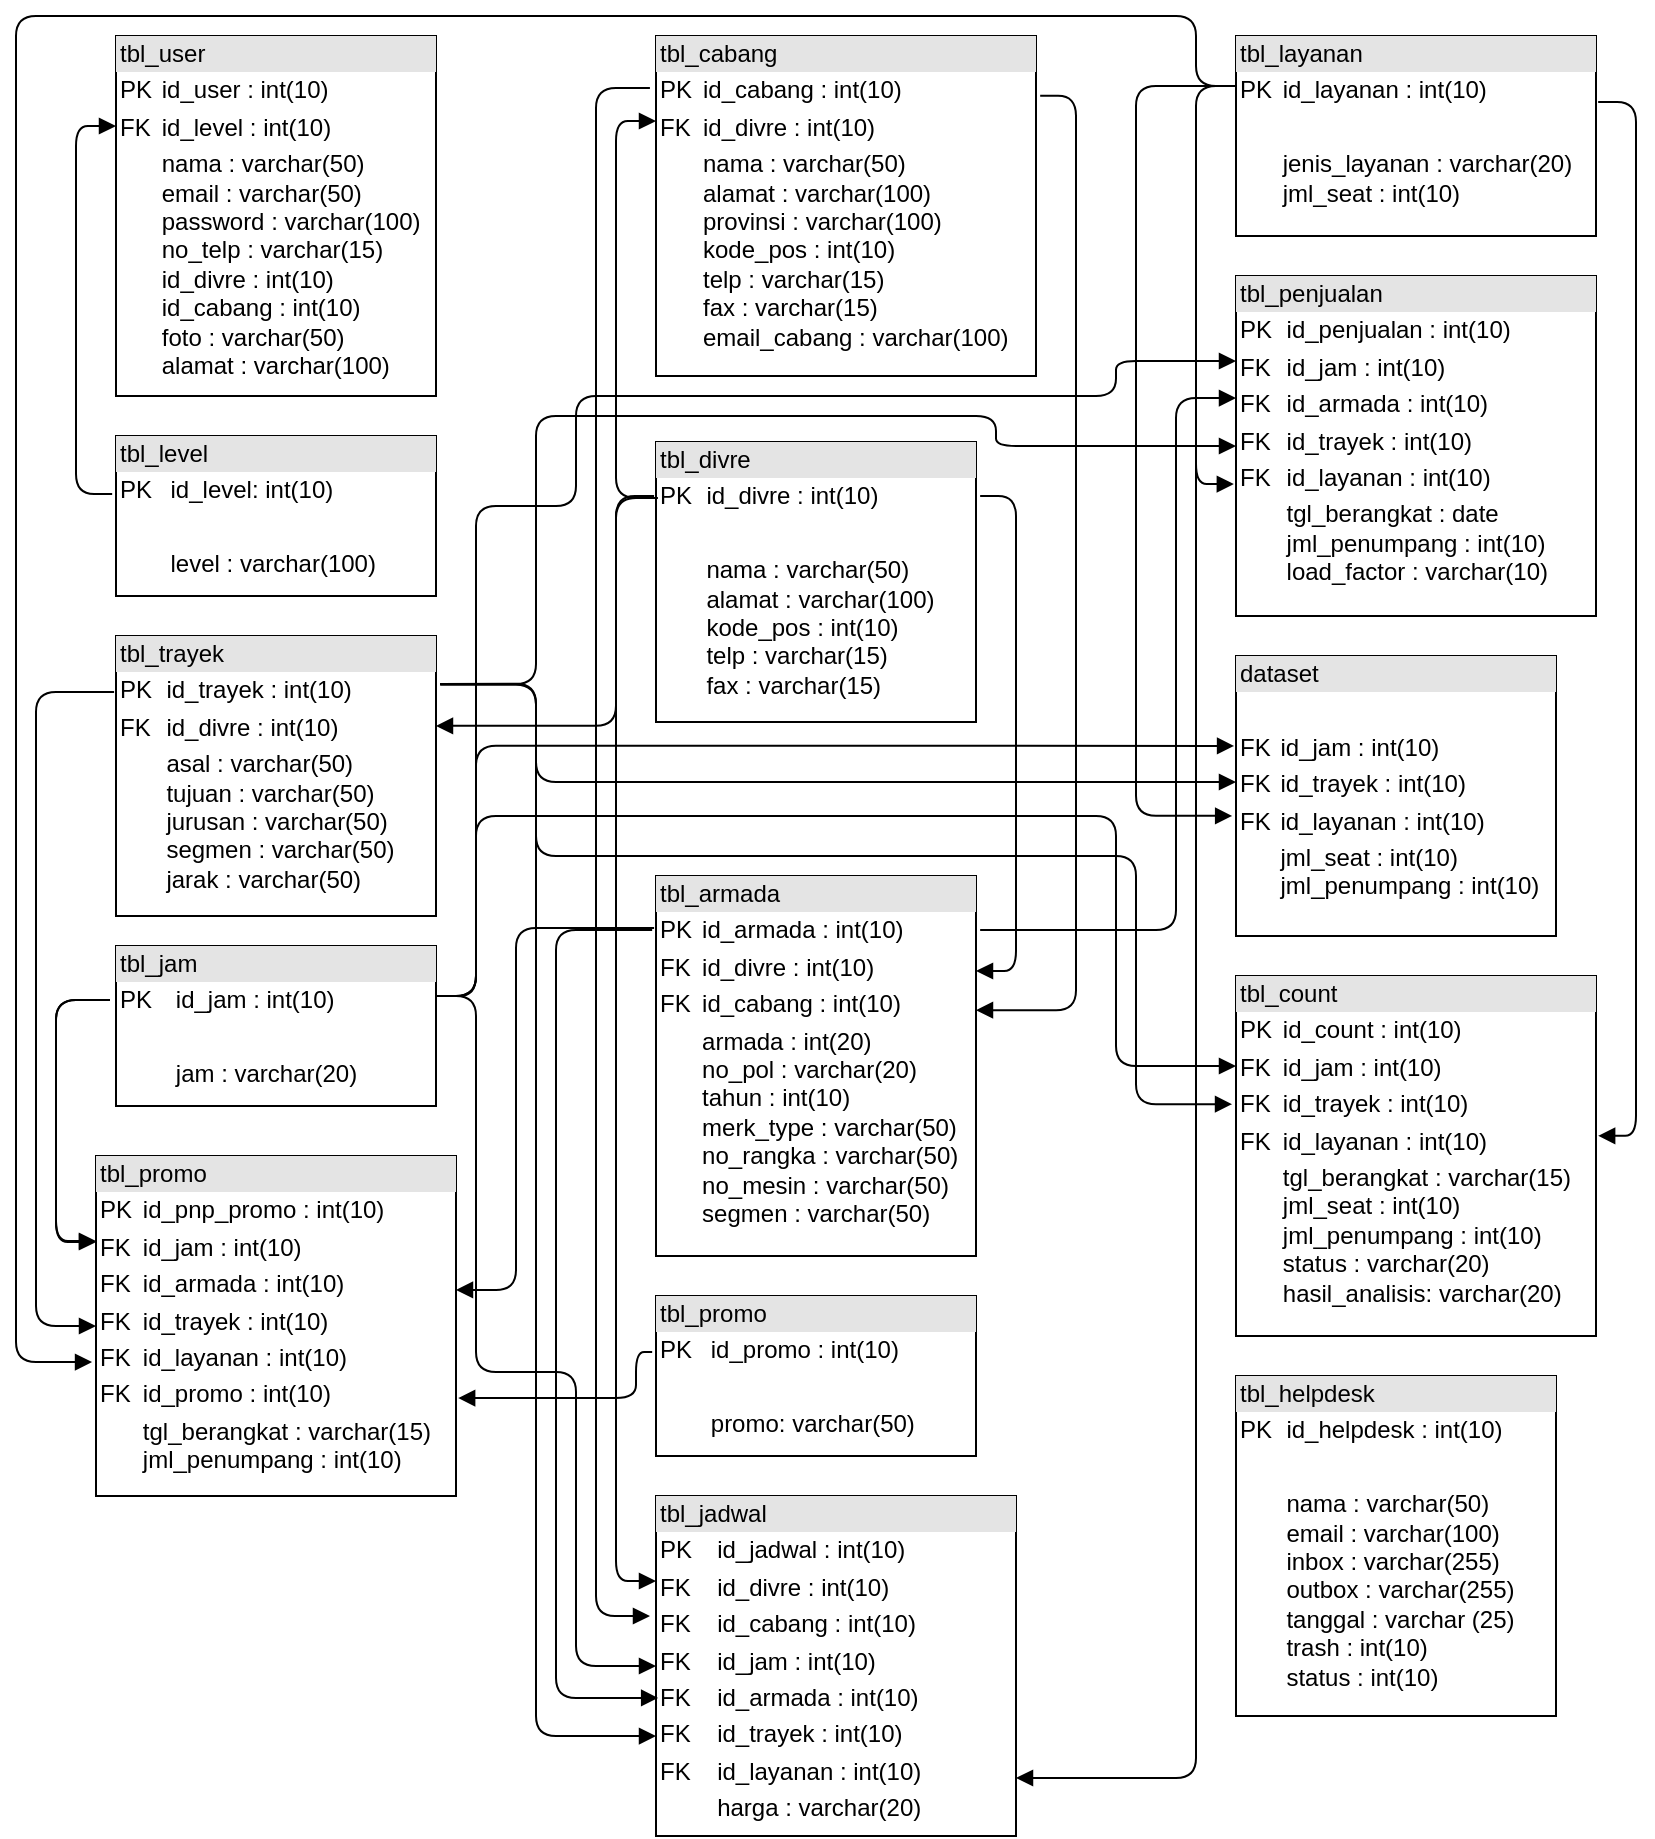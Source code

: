 <mxfile version="10.7.9" type="github"><diagram id="iDcpFwew9G3KRtOqhwn0" name="Page-1"><mxGraphModel dx="951" dy="434" grid="1" gridSize="10" guides="1" tooltips="1" connect="1" arrows="1" fold="1" page="1" pageScale="1" pageWidth="850" pageHeight="1100" math="0" shadow="0"><root><mxCell id="0"/><mxCell id="1" parent="0"/><mxCell id="OcaQYi3DWX6enCrN7TMO-10" value="&lt;div style=&quot;box-sizing: border-box ; width: 100% ; background: #e4e4e4 ; padding: 2px&quot;&gt;tbl_user&lt;/div&gt;&lt;table style=&quot;width: 100% ; font-size: 1em&quot; cellspacing=&quot;0&quot; cellpadding=&quot;2&quot;&gt;&lt;tbody&gt;&lt;tr&gt;&lt;td&gt;PK&lt;/td&gt;&lt;td&gt;id_user : int(10)&lt;br&gt;&lt;/td&gt;&lt;/tr&gt;&lt;tr&gt;&lt;td&gt;FK&lt;br&gt;&lt;/td&gt;&lt;td&gt;id_level : int(10)&lt;br&gt;&lt;/td&gt;&lt;/tr&gt;&lt;tr&gt;&lt;td&gt;&lt;br&gt;&lt;/td&gt;&lt;td&gt;nama : varchar(50)&lt;br&gt;email : varchar(50)&lt;br&gt;password : varchar(100)&lt;br&gt;no_telp : varchar(15)&lt;br&gt;id_divre : int(10)&lt;br&gt;id_cabang : int(10)&lt;br&gt;foto : varchar(50)&lt;br&gt;alamat : varchar(100)&lt;br&gt;&lt;br&gt;&lt;br&gt;&lt;/td&gt;&lt;/tr&gt;&lt;/tbody&gt;&lt;/table&gt;" style="verticalAlign=top;align=left;overflow=fill;html=1;" parent="1" vertex="1"><mxGeometry x="70" y="30" width="160" height="180" as="geometry"/></mxCell><mxCell id="msrXH95pnR_zULDC1630-1" value="&lt;div style=&quot;box-sizing: border-box ; width: 100% ; background: #e4e4e4 ; padding: 2px&quot;&gt;tbl_level&lt;/div&gt;&lt;table style=&quot;width: 100% ; font-size: 1em&quot; cellspacing=&quot;0&quot; cellpadding=&quot;2&quot;&gt;&lt;tbody&gt;&lt;tr&gt;&lt;td&gt;PK&lt;/td&gt;&lt;td&gt;id_level: int(10)&lt;br&gt;&lt;/td&gt;&lt;/tr&gt;&lt;tr&gt;&lt;td&gt;&lt;br&gt;&lt;/td&gt;&lt;td&gt;&lt;br&gt;&lt;/td&gt;&lt;/tr&gt;&lt;tr&gt;&lt;td&gt;&lt;br&gt;&lt;/td&gt;&lt;td&gt;level : varchar(100)&lt;br&gt;&lt;br&gt;&lt;br&gt;&lt;/td&gt;&lt;/tr&gt;&lt;/tbody&gt;&lt;/table&gt;" style="verticalAlign=top;align=left;overflow=fill;html=1;" vertex="1" parent="1"><mxGeometry x="70" y="230" width="160" height="80" as="geometry"/></mxCell><mxCell id="msrXH95pnR_zULDC1630-2" value="&lt;div style=&quot;box-sizing: border-box ; width: 100% ; background: #e4e4e4 ; padding: 2px&quot;&gt;tbl_cabang&lt;/div&gt;&lt;table style=&quot;width: 100% ; font-size: 1em&quot; cellspacing=&quot;0&quot; cellpadding=&quot;2&quot;&gt;&lt;tbody&gt;&lt;tr&gt;&lt;td&gt;PK&lt;/td&gt;&lt;td&gt;id_cabang : int(10)&lt;br&gt;&lt;/td&gt;&lt;/tr&gt;&lt;tr&gt;&lt;td&gt;FK&lt;br&gt;&lt;/td&gt;&lt;td&gt;id_divre : int(10)&lt;br&gt;&lt;/td&gt;&lt;/tr&gt;&lt;tr&gt;&lt;td&gt;&lt;br&gt;&lt;/td&gt;&lt;td&gt;nama : varchar(50)&lt;br&gt;alamat : varchar(100)&lt;br&gt;provinsi : varchar(100)&lt;br&gt;kode_pos : int(10)&lt;br&gt;telp : varchar(15)&lt;br&gt;fax : varchar(15)&lt;br&gt;email_cabang : varchar(100)&lt;br&gt;&lt;br&gt;&lt;br&gt;&lt;/td&gt;&lt;/tr&gt;&lt;/tbody&gt;&lt;/table&gt;" style="verticalAlign=top;align=left;overflow=fill;html=1;" vertex="1" parent="1"><mxGeometry x="340" y="30" width="190" height="170" as="geometry"/></mxCell><mxCell id="msrXH95pnR_zULDC1630-3" value="&lt;div style=&quot;box-sizing: border-box ; width: 100% ; background: #e4e4e4 ; padding: 2px&quot;&gt;tbl_divre&lt;/div&gt;&lt;table style=&quot;width: 100% ; font-size: 1em&quot; cellspacing=&quot;0&quot; cellpadding=&quot;2&quot;&gt;&lt;tbody&gt;&lt;tr&gt;&lt;td&gt;PK&lt;/td&gt;&lt;td&gt;id_divre : int(10)&lt;br&gt;&lt;/td&gt;&lt;/tr&gt;&lt;tr&gt;&lt;td&gt;&lt;br&gt;&lt;/td&gt;&lt;td&gt;&lt;br&gt;&lt;/td&gt;&lt;/tr&gt;&lt;tr&gt;&lt;td&gt;&lt;br&gt;&lt;/td&gt;&lt;td&gt;nama : varchar(50)&lt;br&gt;alamat : varchar(100)&lt;br&gt;kode_pos : int(10)&lt;br&gt;telp : varchar(15)&lt;br&gt;fax : varchar(15)&lt;br&gt;&lt;br&gt;&lt;br&gt;&lt;/td&gt;&lt;/tr&gt;&lt;/tbody&gt;&lt;/table&gt;" style="verticalAlign=top;align=left;overflow=fill;html=1;" vertex="1" parent="1"><mxGeometry x="340" y="233" width="160" height="140" as="geometry"/></mxCell><mxCell id="msrXH95pnR_zULDC1630-4" value="&lt;div style=&quot;box-sizing: border-box ; width: 100% ; background: #e4e4e4 ; padding: 2px&quot;&gt;tbl_trayek&lt;/div&gt;&lt;table style=&quot;width: 100% ; font-size: 1em&quot; cellspacing=&quot;0&quot; cellpadding=&quot;2&quot;&gt;&lt;tbody&gt;&lt;tr&gt;&lt;td&gt;PK&lt;/td&gt;&lt;td&gt;id_trayek : int(10)&lt;br&gt;&lt;/td&gt;&lt;/tr&gt;&lt;tr&gt;&lt;td&gt;FK&lt;br&gt;&lt;/td&gt;&lt;td&gt;id_divre : int(10)&lt;br&gt;&lt;/td&gt;&lt;/tr&gt;&lt;tr&gt;&lt;td&gt;&lt;br&gt;&lt;/td&gt;&lt;td&gt;asal : varchar(50)&lt;br&gt;tujuan : varchar(50)&lt;br&gt;jurusan : varchar(50)&lt;br&gt;segmen : varchar(50)&lt;br&gt;jarak : varchar(50)&lt;/td&gt;&lt;/tr&gt;&lt;/tbody&gt;&lt;/table&gt;" style="verticalAlign=top;align=left;overflow=fill;html=1;" vertex="1" parent="1"><mxGeometry x="70" y="330" width="160" height="140" as="geometry"/></mxCell><mxCell id="msrXH95pnR_zULDC1630-5" value="&lt;div style=&quot;box-sizing: border-box ; width: 100% ; background: #e4e4e4 ; padding: 2px&quot;&gt;tbl_armada&lt;/div&gt;&lt;table style=&quot;width: 100% ; font-size: 1em&quot; cellspacing=&quot;0&quot; cellpadding=&quot;2&quot;&gt;&lt;tbody&gt;&lt;tr&gt;&lt;td&gt;PK&lt;/td&gt;&lt;td&gt;id_armada : int(10)&lt;br&gt;&lt;/td&gt;&lt;/tr&gt;&lt;tr&gt;&lt;td&gt;FK&lt;br&gt;&lt;/td&gt;&lt;td&gt;id_divre : int(10)&lt;br&gt;&lt;/td&gt;&lt;/tr&gt;&lt;tr&gt;&lt;td&gt;FK&lt;br&gt;&lt;/td&gt;&lt;td&gt;id_cabang : int(10)&lt;br&gt;&lt;/td&gt;&lt;/tr&gt;&lt;tr&gt;&lt;td&gt;&lt;br&gt;&lt;/td&gt;&lt;td&gt;armada : int(20)&lt;br&gt;no_pol : varchar(20)&lt;br&gt;tahun : int(10)&lt;br&gt;merk_type : varchar(50)&lt;br&gt;no_rangka : varchar(50)&lt;br&gt;no_mesin : varchar(50)&lt;br&gt;segmen : varchar(50)&lt;br&gt;&lt;br&gt;&lt;/td&gt;&lt;/tr&gt;&lt;/tbody&gt;&lt;/table&gt;" style="verticalAlign=top;align=left;overflow=fill;html=1;" vertex="1" parent="1"><mxGeometry x="340" y="450" width="160" height="190" as="geometry"/></mxCell><mxCell id="msrXH95pnR_zULDC1630-6" value="&lt;div style=&quot;box-sizing: border-box ; width: 100% ; background: #e4e4e4 ; padding: 2px&quot;&gt;tbl_layanan&lt;/div&gt;&lt;table style=&quot;width: 100% ; font-size: 1em&quot; cellspacing=&quot;0&quot; cellpadding=&quot;2&quot;&gt;&lt;tbody&gt;&lt;tr&gt;&lt;td&gt;PK&lt;/td&gt;&lt;td&gt;id_layanan : int(10)&lt;br&gt;&lt;/td&gt;&lt;/tr&gt;&lt;tr&gt;&lt;td&gt;&lt;br&gt;&lt;/td&gt;&lt;td&gt;&lt;br&gt;&lt;/td&gt;&lt;/tr&gt;&lt;tr&gt;&lt;td&gt;&lt;br&gt;&lt;/td&gt;&lt;td&gt;jenis_layanan : varchar(20)&lt;br&gt;jml_seat : int(10)&lt;br&gt;&lt;br&gt;&lt;br&gt;&lt;/td&gt;&lt;/tr&gt;&lt;/tbody&gt;&lt;/table&gt;" style="verticalAlign=top;align=left;overflow=fill;html=1;" vertex="1" parent="1"><mxGeometry x="630" y="30" width="180" height="100" as="geometry"/></mxCell><mxCell id="msrXH95pnR_zULDC1630-7" value="&lt;div style=&quot;box-sizing: border-box ; width: 100% ; background: #e4e4e4 ; padding: 2px&quot;&gt;tbl_penjualan&lt;/div&gt;&lt;table style=&quot;width: 100% ; font-size: 1em&quot; cellspacing=&quot;0&quot; cellpadding=&quot;2&quot;&gt;&lt;tbody&gt;&lt;tr&gt;&lt;td&gt;PK&lt;/td&gt;&lt;td&gt;id_penjualan : int(10)&lt;br&gt;&lt;/td&gt;&lt;/tr&gt;&lt;tr&gt;&lt;td&gt;FK&lt;br&gt;&lt;/td&gt;&lt;td&gt;id_jam : int(10)&lt;br&gt;&lt;/td&gt;&lt;/tr&gt;&lt;tr&gt;&lt;td&gt;FK&lt;br&gt;&lt;/td&gt;&lt;td&gt;id_armada : int(10)&lt;br&gt;&lt;/td&gt;&lt;/tr&gt;&lt;tr&gt;&lt;td&gt;FK&lt;br&gt;&lt;/td&gt;&lt;td&gt;id_trayek : int(10)&lt;br&gt;&lt;/td&gt;&lt;/tr&gt;&lt;tr&gt;&lt;td&gt;FK&lt;br&gt;&lt;/td&gt;&lt;td&gt;id_layanan : int(10)&lt;br&gt;&lt;/td&gt;&lt;/tr&gt;&lt;tr&gt;&lt;td&gt;&lt;br&gt;&lt;/td&gt;&lt;td&gt;tgl_berangkat : date&lt;br&gt;jml_penumpang : int(10)&lt;br&gt;load_factor : varchar(10)&lt;br&gt;&lt;br&gt;&lt;br&gt;&lt;/td&gt;&lt;/tr&gt;&lt;/tbody&gt;&lt;/table&gt;" style="verticalAlign=top;align=left;overflow=fill;html=1;" vertex="1" parent="1"><mxGeometry x="630" y="150" width="180" height="170" as="geometry"/></mxCell><mxCell id="msrXH95pnR_zULDC1630-9" value="&lt;div style=&quot;box-sizing: border-box ; width: 100% ; background: #e4e4e4 ; padding: 2px&quot;&gt;dataset&lt;/div&gt;&lt;table style=&quot;width: 100% ; font-size: 1em&quot; cellspacing=&quot;0&quot; cellpadding=&quot;2&quot;&gt;&lt;tbody&gt;&lt;tr&gt;&lt;td&gt;&lt;br&gt;&lt;/td&gt;&lt;td&gt;&lt;br&gt;&lt;/td&gt;&lt;/tr&gt;&lt;tr&gt;&lt;td&gt;FK&lt;br&gt;&lt;/td&gt;&lt;td&gt;id_jam : int(10)&lt;br&gt;&lt;/td&gt;&lt;/tr&gt;&lt;tr&gt;&lt;td&gt;FK&lt;br&gt;&lt;/td&gt;&lt;td&gt;id_trayek : int(10)&lt;br&gt;&lt;/td&gt;&lt;/tr&gt;&lt;tr&gt;&lt;td&gt;FK&lt;br&gt;&lt;/td&gt;&lt;td&gt;id_layanan : int(10)&lt;br&gt;&lt;/td&gt;&lt;/tr&gt;&lt;tr&gt;&lt;td&gt;&lt;br&gt;&lt;/td&gt;&lt;td&gt;jml_seat : int(10)&lt;br&gt;jml_penumpang : int(10)&lt;br&gt;&lt;br&gt;&lt;br&gt;&lt;/td&gt;&lt;/tr&gt;&lt;/tbody&gt;&lt;/table&gt;" style="verticalAlign=top;align=left;overflow=fill;html=1;" vertex="1" parent="1"><mxGeometry x="630" y="340" width="160" height="140" as="geometry"/></mxCell><mxCell id="msrXH95pnR_zULDC1630-10" value="&lt;div style=&quot;box-sizing: border-box ; width: 100% ; background: #e4e4e4 ; padding: 2px&quot;&gt;tbl_count&lt;/div&gt;&lt;table style=&quot;width: 100% ; font-size: 1em&quot; cellspacing=&quot;0&quot; cellpadding=&quot;2&quot;&gt;&lt;tbody&gt;&lt;tr&gt;&lt;td&gt;PK&lt;/td&gt;&lt;td&gt;id_count : int(10)&lt;br&gt;&lt;/td&gt;&lt;/tr&gt;&lt;tr&gt;&lt;td&gt;FK&lt;br&gt;&lt;/td&gt;&lt;td&gt;id_jam : int(10)&lt;br&gt;&lt;/td&gt;&lt;/tr&gt;&lt;tr&gt;&lt;td&gt;FK&lt;br&gt;&lt;/td&gt;&lt;td&gt;id_trayek : int(10)&lt;br&gt;&lt;/td&gt;&lt;/tr&gt;&lt;tr&gt;&lt;td&gt;FK&lt;br&gt;&lt;/td&gt;&lt;td&gt;id_layanan : int(10)&lt;br&gt;&lt;/td&gt;&lt;/tr&gt;&lt;tr&gt;&lt;td&gt;&lt;br&gt;&lt;/td&gt;&lt;td&gt;tgl_berangkat : varchar(15)&lt;br&gt;jml_seat : int(10)&lt;br&gt;jml_penumpang : int(10)&lt;br&gt;status : varchar(20)&lt;br&gt;hasil_analisis: varchar(20)&lt;br&gt;&lt;br&gt;&lt;br&gt;&lt;/td&gt;&lt;/tr&gt;&lt;/tbody&gt;&lt;/table&gt;" style="verticalAlign=top;align=left;overflow=fill;html=1;" vertex="1" parent="1"><mxGeometry x="630" y="500" width="180" height="180" as="geometry"/></mxCell><mxCell id="msrXH95pnR_zULDC1630-11" value="&lt;div style=&quot;box-sizing: border-box ; width: 100% ; background: #e4e4e4 ; padding: 2px&quot;&gt;tbl_jam&lt;/div&gt;&lt;table style=&quot;width: 100% ; font-size: 1em&quot; cellspacing=&quot;0&quot; cellpadding=&quot;2&quot;&gt;&lt;tbody&gt;&lt;tr&gt;&lt;td&gt;PK&lt;/td&gt;&lt;td&gt;id_jam : int(10)&lt;br&gt;&lt;/td&gt;&lt;/tr&gt;&lt;tr&gt;&lt;td&gt;&lt;br&gt;&lt;/td&gt;&lt;td&gt;&lt;br&gt;&lt;/td&gt;&lt;/tr&gt;&lt;tr&gt;&lt;td&gt;&lt;br&gt;&lt;/td&gt;&lt;td&gt;jam : varchar(20)&lt;br&gt;&lt;br&gt;&lt;br&gt;&lt;/td&gt;&lt;/tr&gt;&lt;/tbody&gt;&lt;/table&gt;" style="verticalAlign=top;align=left;overflow=fill;html=1;" vertex="1" parent="1"><mxGeometry x="70" y="485" width="160" height="80" as="geometry"/></mxCell><mxCell id="msrXH95pnR_zULDC1630-12" value="&lt;div style=&quot;box-sizing: border-box ; width: 100% ; background: #e4e4e4 ; padding: 2px&quot;&gt;tbl_promo&lt;/div&gt;&lt;table style=&quot;width: 100% ; font-size: 1em&quot; cellspacing=&quot;0&quot; cellpadding=&quot;2&quot;&gt;&lt;tbody&gt;&lt;tr&gt;&lt;td&gt;PK&lt;/td&gt;&lt;td&gt;id_pnp_promo : int(10)&lt;br&gt;&lt;/td&gt;&lt;/tr&gt;&lt;tr&gt;&lt;td&gt;FK&lt;br&gt;&lt;/td&gt;&lt;td&gt;id_jam : int(10)&lt;br&gt;&lt;/td&gt;&lt;/tr&gt;&lt;tr&gt;&lt;td&gt;FK&lt;br&gt;&lt;/td&gt;&lt;td&gt;id_armada : int(10)&lt;br&gt;&lt;/td&gt;&lt;/tr&gt;&lt;tr&gt;&lt;td&gt;FK&lt;br&gt;&lt;/td&gt;&lt;td&gt;id_trayek : int(10)&lt;br&gt;&lt;/td&gt;&lt;/tr&gt;&lt;tr&gt;&lt;td&gt;FK&lt;br&gt;&lt;/td&gt;&lt;td&gt;id_layanan : int(10)&lt;br&gt;&lt;/td&gt;&lt;/tr&gt;&lt;tr&gt;&lt;td&gt;FK&lt;br&gt;&lt;/td&gt;&lt;td&gt;id_promo : int(10)&lt;br&gt;&lt;/td&gt;&lt;/tr&gt;&lt;tr&gt;&lt;td&gt;&lt;br&gt;&lt;/td&gt;&lt;td&gt;tgl_berangkat : varchar(15)&lt;br&gt;jml_penumpang : int(10)&lt;br&gt;&lt;br&gt;&lt;br&gt;&lt;/td&gt;&lt;/tr&gt;&lt;/tbody&gt;&lt;/table&gt;" style="verticalAlign=top;align=left;overflow=fill;html=1;" vertex="1" parent="1"><mxGeometry x="60" y="590" width="180" height="170" as="geometry"/></mxCell><mxCell id="msrXH95pnR_zULDC1630-13" value="&lt;div style=&quot;box-sizing: border-box ; width: 100% ; background: #e4e4e4 ; padding: 2px&quot;&gt;tbl_promo&lt;/div&gt;&lt;table style=&quot;width: 100% ; font-size: 1em&quot; cellspacing=&quot;0&quot; cellpadding=&quot;2&quot;&gt;&lt;tbody&gt;&lt;tr&gt;&lt;td&gt;PK&lt;/td&gt;&lt;td&gt;id_promo : int(10)&lt;br&gt;&lt;/td&gt;&lt;/tr&gt;&lt;tr&gt;&lt;td&gt;&lt;br&gt;&lt;/td&gt;&lt;td&gt;&lt;br&gt;&lt;/td&gt;&lt;/tr&gt;&lt;tr&gt;&lt;td&gt;&lt;br&gt;&lt;/td&gt;&lt;td&gt;promo: varchar(50)&lt;br&gt;&lt;br&gt;&lt;br&gt;&lt;/td&gt;&lt;/tr&gt;&lt;/tbody&gt;&lt;/table&gt;" style="verticalAlign=top;align=left;overflow=fill;html=1;" vertex="1" parent="1"><mxGeometry x="340" y="660" width="160" height="80" as="geometry"/></mxCell><mxCell id="msrXH95pnR_zULDC1630-14" value="&lt;div style=&quot;box-sizing: border-box ; width: 100% ; background: #e4e4e4 ; padding: 2px&quot;&gt;tbl_jadwal&lt;/div&gt;&lt;table style=&quot;width: 100% ; font-size: 1em&quot; cellspacing=&quot;0&quot; cellpadding=&quot;2&quot;&gt;&lt;tbody&gt;&lt;tr&gt;&lt;td&gt;PK&lt;/td&gt;&lt;td&gt;id_jadwal : int(10)&lt;br&gt;&lt;/td&gt;&lt;/tr&gt;&lt;tr&gt;&lt;td&gt;FK&lt;br&gt;&lt;/td&gt;&lt;td&gt;id_divre : int(10)&lt;br&gt;&lt;/td&gt;&lt;/tr&gt;&lt;tr&gt;&lt;td&gt;FK&lt;br&gt;&lt;/td&gt;&lt;td&gt;id_cabang : int(10)&lt;br&gt;&lt;/td&gt;&lt;/tr&gt;&lt;tr&gt;&lt;td&gt;FK&lt;br&gt;&lt;/td&gt;&lt;td&gt;id_jam : int(10)&lt;br&gt;&lt;/td&gt;&lt;/tr&gt;&lt;tr&gt;&lt;td&gt;FK&lt;br&gt;&lt;/td&gt;&lt;td&gt;id_armada : int(10)&lt;br&gt;&lt;/td&gt;&lt;/tr&gt;&lt;tr&gt;&lt;td&gt;FK&lt;br&gt;&lt;/td&gt;&lt;td&gt;id_trayek : int(10)&lt;br&gt;&lt;/td&gt;&lt;/tr&gt;&lt;tr&gt;&lt;td&gt;FK&lt;br&gt;&lt;/td&gt;&lt;td&gt;id_layanan : int(10)&lt;br&gt;&lt;/td&gt;&lt;/tr&gt;&lt;tr&gt;&lt;td&gt;&lt;br&gt;&lt;/td&gt;&lt;td&gt;harga : varchar(20)&lt;br&gt;&lt;br&gt;&lt;br&gt;&lt;br&gt;&lt;/td&gt;&lt;/tr&gt;&lt;/tbody&gt;&lt;/table&gt;" style="verticalAlign=top;align=left;overflow=fill;html=1;" vertex="1" parent="1"><mxGeometry x="340" y="760" width="180" height="170" as="geometry"/></mxCell><mxCell id="msrXH95pnR_zULDC1630-15" value="&lt;div style=&quot;box-sizing: border-box ; width: 100% ; background: #e4e4e4 ; padding: 2px&quot;&gt;tbl_helpdesk&lt;/div&gt;&lt;table style=&quot;width: 100% ; font-size: 1em&quot; cellspacing=&quot;0&quot; cellpadding=&quot;2&quot;&gt;&lt;tbody&gt;&lt;tr&gt;&lt;td&gt;PK&lt;/td&gt;&lt;td&gt;id_helpdesk : int(10)&lt;br&gt;&lt;/td&gt;&lt;/tr&gt;&lt;tr&gt;&lt;td&gt;&lt;br&gt;&lt;/td&gt;&lt;td&gt;&lt;br&gt;&lt;/td&gt;&lt;/tr&gt;&lt;tr&gt;&lt;td&gt;&lt;br&gt;&lt;/td&gt;&lt;td&gt;nama : varchar(50)&lt;br&gt;email : varchar(100)&lt;br&gt;inbox : varchar(255)&lt;br&gt;outbox : varchar(255)&lt;br&gt;tanggal : varchar (25)&lt;br&gt;trash : int(10)&lt;br&gt;status : int(10)&lt;br&gt;&lt;br&gt;&lt;br&gt;&lt;/td&gt;&lt;/tr&gt;&lt;/tbody&gt;&lt;/table&gt;" style="verticalAlign=top;align=left;overflow=fill;html=1;" vertex="1" parent="1"><mxGeometry x="630" y="700" width="160" height="170" as="geometry"/></mxCell><mxCell id="msrXH95pnR_zULDC1630-17" value="" style="endArrow=block;endFill=1;html=1;edgeStyle=orthogonalEdgeStyle;align=left;verticalAlign=top;exitX=-0.012;exitY=0.363;exitDx=0;exitDy=0;exitPerimeter=0;entryX=0;entryY=0.25;entryDx=0;entryDy=0;" edge="1" parent="1" source="msrXH95pnR_zULDC1630-1" target="OcaQYi3DWX6enCrN7TMO-10"><mxGeometry x="-1" relative="1" as="geometry"><mxPoint x="20" y="80" as="sourcePoint"/><mxPoint x="40" y="190" as="targetPoint"/><Array as="points"><mxPoint x="50" y="259"/><mxPoint x="50" y="75"/></Array></mxGeometry></mxCell><mxCell id="msrXH95pnR_zULDC1630-18" value="" style="resizable=0;html=1;align=left;verticalAlign=bottom;labelBackgroundColor=#ffffff;fontSize=10;" connectable="0" vertex="1" parent="msrXH95pnR_zULDC1630-17"><mxGeometry x="-1" relative="1" as="geometry"/></mxCell><mxCell id="msrXH95pnR_zULDC1630-21" value="" style="endArrow=block;endFill=1;html=1;edgeStyle=orthogonalEdgeStyle;align=left;verticalAlign=top;entryX=0;entryY=0.25;entryDx=0;entryDy=0;exitX=0.006;exitY=0.2;exitDx=0;exitDy=0;exitPerimeter=0;" edge="1" parent="1" source="msrXH95pnR_zULDC1630-3" target="msrXH95pnR_zULDC1630-2"><mxGeometry x="-1" relative="1" as="geometry"><mxPoint x="300" y="320" as="sourcePoint"/><mxPoint x="820" y="126" as="targetPoint"/><Array as="points"><mxPoint x="320" y="261"/><mxPoint x="320" y="73"/></Array></mxGeometry></mxCell><mxCell id="msrXH95pnR_zULDC1630-22" value="" style="resizable=0;html=1;align=left;verticalAlign=bottom;labelBackgroundColor=#ffffff;fontSize=10;" connectable="0" vertex="1" parent="msrXH95pnR_zULDC1630-21"><mxGeometry x="-1" relative="1" as="geometry"/></mxCell><mxCell id="msrXH95pnR_zULDC1630-23" value="" style="endArrow=block;endFill=1;html=1;edgeStyle=orthogonalEdgeStyle;align=left;verticalAlign=top;exitX=0;exitY=0.25;exitDx=0;exitDy=0;entryX=-0.006;entryY=0.612;entryDx=0;entryDy=0;entryPerimeter=0;" edge="1" parent="1" source="msrXH95pnR_zULDC1630-6" target="msrXH95pnR_zULDC1630-7"><mxGeometry x="-1" relative="1" as="geometry"><mxPoint x="351" y="265" as="sourcePoint"/><mxPoint x="570" y="350" as="targetPoint"/><Array as="points"><mxPoint x="610" y="55"/><mxPoint x="610" y="254"/></Array></mxGeometry></mxCell><mxCell id="msrXH95pnR_zULDC1630-24" value="" style="resizable=0;html=1;align=left;verticalAlign=bottom;labelBackgroundColor=#ffffff;fontSize=10;" connectable="0" vertex="1" parent="msrXH95pnR_zULDC1630-23"><mxGeometry x="-1" relative="1" as="geometry"/></mxCell><mxCell id="msrXH95pnR_zULDC1630-25" value="" style="endArrow=block;endFill=1;html=1;edgeStyle=orthogonalEdgeStyle;align=left;verticalAlign=top;exitX=1.013;exitY=0.142;exitDx=0;exitDy=0;entryX=0;entryY=0.359;entryDx=0;entryDy=0;entryPerimeter=0;exitPerimeter=0;" edge="1" parent="1" source="msrXH95pnR_zULDC1630-5" target="msrXH95pnR_zULDC1630-7"><mxGeometry x="-1" relative="1" as="geometry"><mxPoint x="570" y="191" as="sourcePoint"/><mxPoint x="569" y="390" as="targetPoint"/><Array as="points"><mxPoint x="600" y="477"/><mxPoint x="600" y="211"/></Array></mxGeometry></mxCell><mxCell id="msrXH95pnR_zULDC1630-26" value="" style="resizable=0;html=1;align=left;verticalAlign=bottom;labelBackgroundColor=#ffffff;fontSize=10;" connectable="0" vertex="1" parent="msrXH95pnR_zULDC1630-25"><mxGeometry x="-1" relative="1" as="geometry"/></mxCell><mxCell id="msrXH95pnR_zULDC1630-27" value="" style="endArrow=block;endFill=1;html=1;edgeStyle=orthogonalEdgeStyle;align=left;verticalAlign=top;entryX=0;entryY=0.5;entryDx=0;entryDy=0;" edge="1" parent="1" target="msrXH95pnR_zULDC1630-7"><mxGeometry x="-1" relative="1" as="geometry"><mxPoint x="232" y="354" as="sourcePoint"/><mxPoint x="350" y="83" as="targetPoint"/><Array as="points"><mxPoint x="280" y="354"/><mxPoint x="280" y="220"/><mxPoint x="510" y="220"/><mxPoint x="510" y="235"/></Array></mxGeometry></mxCell><mxCell id="msrXH95pnR_zULDC1630-28" value="" style="resizable=0;html=1;align=left;verticalAlign=bottom;labelBackgroundColor=#ffffff;fontSize=10;" connectable="0" vertex="1" parent="msrXH95pnR_zULDC1630-27"><mxGeometry x="-1" relative="1" as="geometry"/></mxCell><mxCell id="msrXH95pnR_zULDC1630-29" value="" style="endArrow=block;endFill=1;html=1;edgeStyle=orthogonalEdgeStyle;align=left;verticalAlign=top;entryX=0;entryY=0.25;entryDx=0;entryDy=0;" edge="1" parent="1" target="msrXH95pnR_zULDC1630-7"><mxGeometry x="-1" relative="1" as="geometry"><mxPoint x="233" y="510" as="sourcePoint"/><mxPoint x="350" y="83" as="targetPoint"/><Array as="points"><mxPoint x="250" y="510"/><mxPoint x="250" y="265"/><mxPoint x="300" y="265"/><mxPoint x="300" y="210"/><mxPoint x="570" y="210"/><mxPoint x="570" y="193"/></Array></mxGeometry></mxCell><mxCell id="msrXH95pnR_zULDC1630-30" value="" style="resizable=0;html=1;align=left;verticalAlign=bottom;labelBackgroundColor=#ffffff;fontSize=10;" connectable="0" vertex="1" parent="msrXH95pnR_zULDC1630-29"><mxGeometry x="-1" relative="1" as="geometry"/></mxCell><mxCell id="msrXH95pnR_zULDC1630-33" value="" style="endArrow=block;endFill=1;html=1;edgeStyle=orthogonalEdgeStyle;align=left;verticalAlign=top;entryX=-0.006;entryY=0.321;entryDx=0;entryDy=0;entryPerimeter=0;" edge="1" parent="1" target="msrXH95pnR_zULDC1630-9"><mxGeometry x="-1" relative="1" as="geometry"><mxPoint x="230" y="510" as="sourcePoint"/><mxPoint x="540" y="320" as="targetPoint"/><Array as="points"><mxPoint x="250" y="510"/><mxPoint x="250" y="385"/></Array></mxGeometry></mxCell><mxCell id="msrXH95pnR_zULDC1630-34" value="" style="resizable=0;html=1;align=left;verticalAlign=bottom;labelBackgroundColor=#ffffff;fontSize=10;" connectable="0" vertex="1" parent="msrXH95pnR_zULDC1630-33"><mxGeometry x="-1" relative="1" as="geometry"/></mxCell><mxCell id="msrXH95pnR_zULDC1630-35" value="" style="endArrow=block;endFill=1;html=1;edgeStyle=orthogonalEdgeStyle;align=left;verticalAlign=top;entryX=1;entryY=0.321;entryDx=0;entryDy=0;entryPerimeter=0;exitX=-0.006;exitY=0.193;exitDx=0;exitDy=0;exitPerimeter=0;" edge="1" parent="1" source="msrXH95pnR_zULDC1630-3" target="msrXH95pnR_zULDC1630-4"><mxGeometry x="-1" relative="1" as="geometry"><mxPoint x="320" y="260" as="sourcePoint"/><mxPoint x="639" y="395" as="targetPoint"/><Array as="points"><mxPoint x="320" y="260"/><mxPoint x="320" y="375"/></Array></mxGeometry></mxCell><mxCell id="msrXH95pnR_zULDC1630-36" value="" style="resizable=0;html=1;align=left;verticalAlign=bottom;labelBackgroundColor=#ffffff;fontSize=10;" connectable="0" vertex="1" parent="msrXH95pnR_zULDC1630-35"><mxGeometry x="-1" relative="1" as="geometry"/></mxCell><mxCell id="msrXH95pnR_zULDC1630-38" value="" style="endArrow=block;endFill=1;html=1;edgeStyle=orthogonalEdgeStyle;align=left;verticalAlign=top;exitX=1.013;exitY=0.171;exitDx=0;exitDy=0;exitPerimeter=0;" edge="1" parent="1" source="msrXH95pnR_zULDC1630-4"><mxGeometry x="-1" relative="1" as="geometry"><mxPoint x="240" y="520" as="sourcePoint"/><mxPoint x="630" y="403" as="targetPoint"/><Array as="points"><mxPoint x="280" y="354"/><mxPoint x="280" y="403"/></Array></mxGeometry></mxCell><mxCell id="msrXH95pnR_zULDC1630-39" value="" style="resizable=0;html=1;align=left;verticalAlign=bottom;labelBackgroundColor=#ffffff;fontSize=10;" connectable="0" vertex="1" parent="msrXH95pnR_zULDC1630-38"><mxGeometry x="-1" relative="1" as="geometry"/></mxCell><mxCell id="msrXH95pnR_zULDC1630-40" value="" style="endArrow=block;endFill=1;html=1;edgeStyle=orthogonalEdgeStyle;align=left;verticalAlign=top;exitX=0;exitY=0.25;exitDx=0;exitDy=0;entryX=-0.012;entryY=0.571;entryDx=0;entryDy=0;entryPerimeter=0;" edge="1" parent="1" source="msrXH95pnR_zULDC1630-6" target="msrXH95pnR_zULDC1630-9"><mxGeometry x="-1" relative="1" as="geometry"><mxPoint x="640" y="65" as="sourcePoint"/><mxPoint x="590" y="520" as="targetPoint"/><Array as="points"><mxPoint x="580" y="55"/><mxPoint x="580" y="420"/></Array></mxGeometry></mxCell><mxCell id="msrXH95pnR_zULDC1630-41" value="" style="resizable=0;html=1;align=left;verticalAlign=bottom;labelBackgroundColor=#ffffff;fontSize=10;" connectable="0" vertex="1" parent="msrXH95pnR_zULDC1630-40"><mxGeometry x="-1" relative="1" as="geometry"/></mxCell><mxCell id="msrXH95pnR_zULDC1630-42" value="" style="endArrow=block;endFill=1;html=1;edgeStyle=orthogonalEdgeStyle;align=left;verticalAlign=top;entryX=0;entryY=0.25;entryDx=0;entryDy=0;" edge="1" parent="1" target="msrXH95pnR_zULDC1630-10"><mxGeometry x="-1" relative="1" as="geometry"><mxPoint x="230" y="510" as="sourcePoint"/><mxPoint x="640" y="221" as="targetPoint"/><Array as="points"><mxPoint x="230" y="510"/><mxPoint x="250" y="510"/><mxPoint x="250" y="420"/><mxPoint x="570" y="420"/><mxPoint x="570" y="545"/></Array></mxGeometry></mxCell><mxCell id="msrXH95pnR_zULDC1630-43" value="" style="resizable=0;html=1;align=left;verticalAlign=bottom;labelBackgroundColor=#ffffff;fontSize=10;" connectable="0" vertex="1" parent="msrXH95pnR_zULDC1630-42"><mxGeometry x="-1" relative="1" as="geometry"/></mxCell><mxCell id="msrXH95pnR_zULDC1630-44" value="" style="endArrow=block;endFill=1;html=1;edgeStyle=orthogonalEdgeStyle;align=left;verticalAlign=top;entryX=-0.011;entryY=0.356;entryDx=0;entryDy=0;entryPerimeter=0;" edge="1" parent="1" target="msrXH95pnR_zULDC1630-10"><mxGeometry x="-1" relative="1" as="geometry"><mxPoint x="280" y="390" as="sourcePoint"/><mxPoint x="640" y="555" as="targetPoint"/><Array as="points"><mxPoint x="280" y="390"/><mxPoint x="280" y="440"/><mxPoint x="580" y="440"/><mxPoint x="580" y="564"/></Array></mxGeometry></mxCell><mxCell id="msrXH95pnR_zULDC1630-45" value="" style="resizable=0;html=1;align=left;verticalAlign=bottom;labelBackgroundColor=#ffffff;fontSize=10;" connectable="0" vertex="1" parent="msrXH95pnR_zULDC1630-44"><mxGeometry x="-1" relative="1" as="geometry"/></mxCell><mxCell id="msrXH95pnR_zULDC1630-46" value="" style="endArrow=block;endFill=1;html=1;edgeStyle=orthogonalEdgeStyle;align=left;verticalAlign=top;exitX=1.006;exitY=0.33;exitDx=0;exitDy=0;entryX=1.006;entryY=0.444;entryDx=0;entryDy=0;entryPerimeter=0;exitPerimeter=0;" edge="1" parent="1" source="msrXH95pnR_zULDC1630-6" target="msrXH95pnR_zULDC1630-10"><mxGeometry x="-1" relative="1" as="geometry"><mxPoint x="640" y="65" as="sourcePoint"/><mxPoint x="638" y="430" as="targetPoint"/><Array as="points"><mxPoint x="830" y="63"/><mxPoint x="830" y="580"/></Array></mxGeometry></mxCell><mxCell id="msrXH95pnR_zULDC1630-47" value="" style="resizable=0;html=1;align=left;verticalAlign=bottom;labelBackgroundColor=#ffffff;fontSize=10;" connectable="0" vertex="1" parent="msrXH95pnR_zULDC1630-46"><mxGeometry x="-1" relative="1" as="geometry"/></mxCell><mxCell id="msrXH95pnR_zULDC1630-49" value="" style="endArrow=block;endFill=1;html=1;edgeStyle=orthogonalEdgeStyle;align=left;verticalAlign=top;exitX=1.013;exitY=0.193;exitDx=0;exitDy=0;entryX=1;entryY=0.25;entryDx=0;entryDy=0;exitPerimeter=0;" edge="1" parent="1" source="msrXH95pnR_zULDC1630-3" target="msrXH95pnR_zULDC1630-5"><mxGeometry x="-1" relative="1" as="geometry"><mxPoint x="520" y="381.5" as="sourcePoint"/><mxPoint x="520" y="898.5" as="targetPoint"/><Array as="points"><mxPoint x="520" y="260"/><mxPoint x="520" y="498"/></Array></mxGeometry></mxCell><mxCell id="msrXH95pnR_zULDC1630-50" value="" style="resizable=0;html=1;align=left;verticalAlign=bottom;labelBackgroundColor=#ffffff;fontSize=10;" connectable="0" vertex="1" parent="msrXH95pnR_zULDC1630-49"><mxGeometry x="-1" relative="1" as="geometry"/></mxCell><mxCell id="msrXH95pnR_zULDC1630-51" value="" style="endArrow=block;endFill=1;html=1;edgeStyle=orthogonalEdgeStyle;align=left;verticalAlign=top;exitX=1.011;exitY=0.176;exitDx=0;exitDy=0;entryX=1;entryY=0.353;entryDx=0;entryDy=0;exitPerimeter=0;entryPerimeter=0;" edge="1" parent="1" source="msrXH95pnR_zULDC1630-2" target="msrXH95pnR_zULDC1630-5"><mxGeometry x="-1" relative="1" as="geometry"><mxPoint x="532" y="270" as="sourcePoint"/><mxPoint x="530" y="508" as="targetPoint"/><Array as="points"><mxPoint x="550" y="60"/><mxPoint x="550" y="517"/></Array></mxGeometry></mxCell><mxCell id="msrXH95pnR_zULDC1630-52" value="" style="resizable=0;html=1;align=left;verticalAlign=bottom;labelBackgroundColor=#ffffff;fontSize=10;" connectable="0" vertex="1" parent="msrXH95pnR_zULDC1630-51"><mxGeometry x="-1" relative="1" as="geometry"/></mxCell><mxCell id="msrXH95pnR_zULDC1630-53" value="" style="endArrow=block;endFill=1;html=1;edgeStyle=orthogonalEdgeStyle;align=left;verticalAlign=top;entryX=0;entryY=0.25;entryDx=0;entryDy=0;exitX=-0.019;exitY=0.338;exitDx=0;exitDy=0;exitPerimeter=0;" edge="1" parent="1" source="msrXH95pnR_zULDC1630-11" target="msrXH95pnR_zULDC1630-12"><mxGeometry x="-1" relative="1" as="geometry"><mxPoint x="159" y="784.5" as="sourcePoint"/><mxPoint x="50" y="899.5" as="targetPoint"/><Array as="points"><mxPoint x="40" y="512"/><mxPoint x="40" y="633"/></Array></mxGeometry></mxCell><mxCell id="msrXH95pnR_zULDC1630-54" value="" style="resizable=0;html=1;align=left;verticalAlign=bottom;labelBackgroundColor=#ffffff;fontSize=10;" connectable="0" vertex="1" parent="msrXH95pnR_zULDC1630-53"><mxGeometry x="-1" relative="1" as="geometry"/></mxCell><mxCell id="msrXH95pnR_zULDC1630-55" value="" style="endArrow=block;endFill=1;html=1;edgeStyle=orthogonalEdgeStyle;align=left;verticalAlign=top;entryX=1;entryY=0.394;entryDx=0;entryDy=0;exitX=-0.006;exitY=0.137;exitDx=0;exitDy=0;exitPerimeter=0;entryPerimeter=0;" edge="1" parent="1" source="msrXH95pnR_zULDC1630-5" target="msrXH95pnR_zULDC1630-12"><mxGeometry x="-1" relative="1" as="geometry"><mxPoint x="287" y="679.5" as="sourcePoint"/><mxPoint x="280" y="800.5" as="targetPoint"/><Array as="points"><mxPoint x="270" y="476"/><mxPoint x="270" y="657"/></Array></mxGeometry></mxCell><mxCell id="msrXH95pnR_zULDC1630-56" value="" style="resizable=0;html=1;align=left;verticalAlign=bottom;labelBackgroundColor=#ffffff;fontSize=10;" connectable="0" vertex="1" parent="msrXH95pnR_zULDC1630-55"><mxGeometry x="-1" relative="1" as="geometry"/></mxCell><mxCell id="msrXH95pnR_zULDC1630-57" value="" style="endArrow=block;endFill=1;html=1;edgeStyle=orthogonalEdgeStyle;align=left;verticalAlign=top;entryX=0;entryY=0.5;entryDx=0;entryDy=0;exitX=-0.006;exitY=0.2;exitDx=0;exitDy=0;exitPerimeter=0;" edge="1" parent="1" source="msrXH95pnR_zULDC1630-4" target="msrXH95pnR_zULDC1630-12"><mxGeometry x="-1" relative="1" as="geometry"><mxPoint x="77" y="522" as="sourcePoint"/><mxPoint x="70" y="643" as="targetPoint"/><Array as="points"><mxPoint x="30" y="358"/><mxPoint x="30" y="675"/></Array></mxGeometry></mxCell><mxCell id="msrXH95pnR_zULDC1630-58" value="" style="resizable=0;html=1;align=left;verticalAlign=bottom;labelBackgroundColor=#ffffff;fontSize=10;" connectable="0" vertex="1" parent="msrXH95pnR_zULDC1630-57"><mxGeometry x="-1" relative="1" as="geometry"/></mxCell><mxCell id="msrXH95pnR_zULDC1630-59" value="" style="endArrow=block;endFill=1;html=1;edgeStyle=orthogonalEdgeStyle;align=left;verticalAlign=top;entryX=-0.011;entryY=0.606;entryDx=0;entryDy=0;entryPerimeter=0;exitX=0;exitY=0.25;exitDx=0;exitDy=0;" edge="1" parent="1" source="msrXH95pnR_zULDC1630-6" target="msrXH95pnR_zULDC1630-12"><mxGeometry x="-1" relative="1" as="geometry"><mxPoint x="630" y="50" as="sourcePoint"/><mxPoint x="50" y="683.5" as="targetPoint"/><Array as="points"><mxPoint x="610" y="55"/><mxPoint x="610" y="20"/><mxPoint x="20" y="20"/><mxPoint x="20" y="693"/></Array></mxGeometry></mxCell><mxCell id="msrXH95pnR_zULDC1630-60" value="" style="resizable=0;html=1;align=left;verticalAlign=bottom;labelBackgroundColor=#ffffff;fontSize=10;" connectable="0" vertex="1" parent="msrXH95pnR_zULDC1630-59"><mxGeometry x="-1" relative="1" as="geometry"/></mxCell><mxCell id="msrXH95pnR_zULDC1630-61" value="" style="endArrow=block;endFill=1;html=1;edgeStyle=orthogonalEdgeStyle;align=left;verticalAlign=top;entryX=0;entryY=0.25;entryDx=0;entryDy=0;exitX=-0.019;exitY=0.338;exitDx=0;exitDy=0;exitPerimeter=0;" edge="1" parent="1"><mxGeometry x="-1" relative="1" as="geometry"><mxPoint x="67" y="512" as="sourcePoint"/><mxPoint x="60" y="633" as="targetPoint"/><Array as="points"><mxPoint x="40" y="512"/><mxPoint x="40" y="633"/></Array></mxGeometry></mxCell><mxCell id="msrXH95pnR_zULDC1630-62" value="" style="resizable=0;html=1;align=left;verticalAlign=bottom;labelBackgroundColor=#ffffff;fontSize=10;" connectable="0" vertex="1" parent="msrXH95pnR_zULDC1630-61"><mxGeometry x="-1" relative="1" as="geometry"/></mxCell><mxCell id="msrXH95pnR_zULDC1630-63" value="" style="endArrow=block;endFill=1;html=1;edgeStyle=orthogonalEdgeStyle;align=left;verticalAlign=top;entryX=1.006;entryY=0.712;entryDx=0;entryDy=0;exitX=-0.012;exitY=0.35;exitDx=0;exitDy=0;exitPerimeter=0;entryPerimeter=0;" edge="1" parent="1" source="msrXH95pnR_zULDC1630-13" target="msrXH95pnR_zULDC1630-12"><mxGeometry x="-1" relative="1" as="geometry"><mxPoint x="77" y="522" as="sourcePoint"/><mxPoint x="70" y="643" as="targetPoint"/><Array as="points"><mxPoint x="330" y="688"/><mxPoint x="330" y="711"/></Array></mxGeometry></mxCell><mxCell id="msrXH95pnR_zULDC1630-64" value="" style="resizable=0;html=1;align=left;verticalAlign=bottom;labelBackgroundColor=#ffffff;fontSize=10;" connectable="0" vertex="1" parent="msrXH95pnR_zULDC1630-63"><mxGeometry x="-1" relative="1" as="geometry"/></mxCell><mxCell id="msrXH95pnR_zULDC1630-65" value="" style="endArrow=block;endFill=1;html=1;edgeStyle=orthogonalEdgeStyle;align=left;verticalAlign=top;entryX=0;entryY=0.25;entryDx=0;entryDy=0;exitX=0;exitY=0.2;exitDx=0;exitDy=0;exitPerimeter=0;" edge="1" parent="1" source="msrXH95pnR_zULDC1630-3" target="msrXH95pnR_zULDC1630-14"><mxGeometry x="-1" relative="1" as="geometry"><mxPoint x="327" y="539" as="sourcePoint"/><mxPoint x="320" y="660" as="targetPoint"/><Array as="points"><mxPoint x="320" y="261"/><mxPoint x="320" y="803"/></Array></mxGeometry></mxCell><mxCell id="msrXH95pnR_zULDC1630-66" value="" style="resizable=0;html=1;align=left;verticalAlign=bottom;labelBackgroundColor=#ffffff;fontSize=10;" connectable="0" vertex="1" parent="msrXH95pnR_zULDC1630-65"><mxGeometry x="-1" relative="1" as="geometry"/></mxCell><mxCell id="msrXH95pnR_zULDC1630-67" value="" style="endArrow=block;endFill=1;html=1;edgeStyle=orthogonalEdgeStyle;align=left;verticalAlign=top;exitX=-0.016;exitY=0.153;exitDx=0;exitDy=0;exitPerimeter=0;" edge="1" parent="1" source="msrXH95pnR_zULDC1630-2"><mxGeometry x="-1" relative="1" as="geometry"><mxPoint x="350" y="271" as="sourcePoint"/><mxPoint x="337" y="820" as="targetPoint"/><Array as="points"><mxPoint x="310" y="56"/><mxPoint x="310" y="820"/></Array></mxGeometry></mxCell><mxCell id="msrXH95pnR_zULDC1630-68" value="" style="resizable=0;html=1;align=left;verticalAlign=bottom;labelBackgroundColor=#ffffff;fontSize=10;" connectable="0" vertex="1" parent="msrXH95pnR_zULDC1630-67"><mxGeometry x="-1" relative="1" as="geometry"/></mxCell><mxCell id="msrXH95pnR_zULDC1630-69" value="" style="endArrow=block;endFill=1;html=1;edgeStyle=orthogonalEdgeStyle;align=left;verticalAlign=top;entryX=0;entryY=0.5;entryDx=0;entryDy=0;" edge="1" parent="1" source="msrXH95pnR_zULDC1630-11" target="msrXH95pnR_zULDC1630-14"><mxGeometry x="-1" relative="1" as="geometry"><mxPoint x="229" y="515" as="sourcePoint"/><mxPoint x="251" y="721" as="targetPoint"/><Array as="points"><mxPoint x="250" y="510"/><mxPoint x="250" y="698"/><mxPoint x="300" y="698"/><mxPoint x="300" y="845"/></Array></mxGeometry></mxCell><mxCell id="msrXH95pnR_zULDC1630-70" value="" style="resizable=0;html=1;align=left;verticalAlign=bottom;labelBackgroundColor=#ffffff;fontSize=10;" connectable="0" vertex="1" parent="msrXH95pnR_zULDC1630-69"><mxGeometry x="-1" relative="1" as="geometry"/></mxCell><mxCell id="msrXH95pnR_zULDC1630-71" value="" style="endArrow=block;endFill=1;html=1;edgeStyle=orthogonalEdgeStyle;align=left;verticalAlign=top;entryX=0.006;entryY=0.594;entryDx=0;entryDy=0;entryPerimeter=0;exitX=-0.012;exitY=0.142;exitDx=0;exitDy=0;exitPerimeter=0;" edge="1" parent="1" source="msrXH95pnR_zULDC1630-5" target="msrXH95pnR_zULDC1630-14"><mxGeometry x="-1" relative="1" as="geometry"><mxPoint x="330" y="550" as="sourcePoint"/><mxPoint x="251" y="721" as="targetPoint"/><Array as="points"><mxPoint x="290" y="477"/><mxPoint x="290" y="861"/></Array></mxGeometry></mxCell><mxCell id="msrXH95pnR_zULDC1630-72" value="" style="resizable=0;html=1;align=left;verticalAlign=bottom;labelBackgroundColor=#ffffff;fontSize=10;" connectable="0" vertex="1" parent="msrXH95pnR_zULDC1630-71"><mxGeometry x="-1" relative="1" as="geometry"/></mxCell><mxCell id="msrXH95pnR_zULDC1630-73" value="" style="endArrow=block;endFill=1;html=1;edgeStyle=orthogonalEdgeStyle;align=left;verticalAlign=top;entryX=0;entryY=0.706;entryDx=0;entryDy=0;entryPerimeter=0;exitX=1.013;exitY=0.174;exitDx=0;exitDy=0;exitPerimeter=0;" edge="1" parent="1" source="msrXH95pnR_zULDC1630-4" target="msrXH95pnR_zULDC1630-14"><mxGeometry x="-1" relative="1" as="geometry"><mxPoint x="260" y="340" as="sourcePoint"/><mxPoint x="251" y="721" as="targetPoint"/><Array as="points"><mxPoint x="280" y="354"/><mxPoint x="280" y="880"/></Array></mxGeometry></mxCell><mxCell id="msrXH95pnR_zULDC1630-74" value="" style="resizable=0;html=1;align=left;verticalAlign=bottom;labelBackgroundColor=#ffffff;fontSize=10;" connectable="0" vertex="1" parent="msrXH95pnR_zULDC1630-73"><mxGeometry x="-1" relative="1" as="geometry"/></mxCell><mxCell id="msrXH95pnR_zULDC1630-75" value="" style="endArrow=block;endFill=1;html=1;edgeStyle=orthogonalEdgeStyle;align=left;verticalAlign=top;" edge="1" parent="1"><mxGeometry x="-1" relative="1" as="geometry"><mxPoint x="610" y="70" as="sourcePoint"/><mxPoint x="520" y="901" as="targetPoint"/><Array as="points"><mxPoint x="610" y="901"/></Array></mxGeometry></mxCell><mxCell id="msrXH95pnR_zULDC1630-76" value="" style="resizable=0;html=1;align=left;verticalAlign=bottom;labelBackgroundColor=#ffffff;fontSize=10;" connectable="0" vertex="1" parent="msrXH95pnR_zULDC1630-75"><mxGeometry x="-1" relative="1" as="geometry"/></mxCell></root></mxGraphModel></diagram></mxfile>